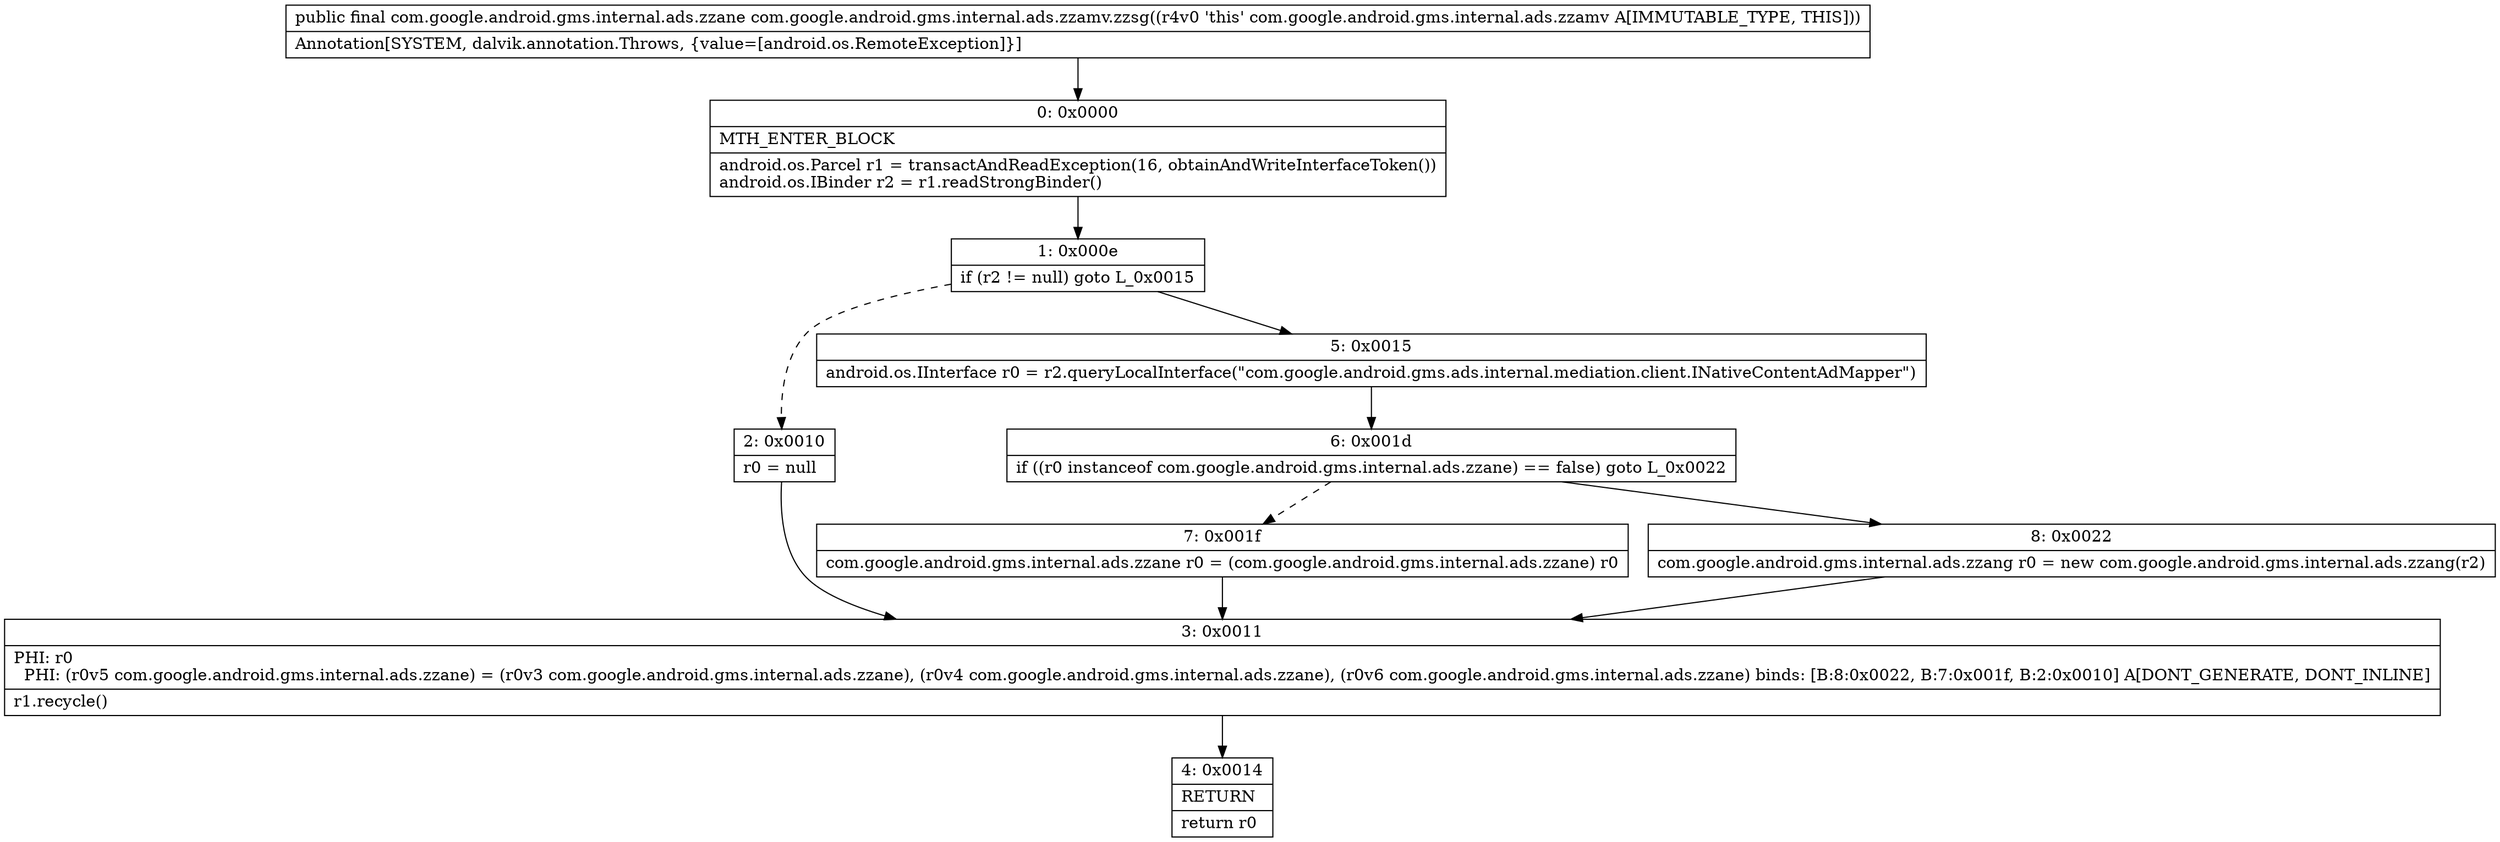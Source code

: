 digraph "CFG forcom.google.android.gms.internal.ads.zzamv.zzsg()Lcom\/google\/android\/gms\/internal\/ads\/zzane;" {
Node_0 [shape=record,label="{0\:\ 0x0000|MTH_ENTER_BLOCK\l|android.os.Parcel r1 = transactAndReadException(16, obtainAndWriteInterfaceToken())\landroid.os.IBinder r2 = r1.readStrongBinder()\l}"];
Node_1 [shape=record,label="{1\:\ 0x000e|if (r2 != null) goto L_0x0015\l}"];
Node_2 [shape=record,label="{2\:\ 0x0010|r0 = null\l}"];
Node_3 [shape=record,label="{3\:\ 0x0011|PHI: r0 \l  PHI: (r0v5 com.google.android.gms.internal.ads.zzane) = (r0v3 com.google.android.gms.internal.ads.zzane), (r0v4 com.google.android.gms.internal.ads.zzane), (r0v6 com.google.android.gms.internal.ads.zzane) binds: [B:8:0x0022, B:7:0x001f, B:2:0x0010] A[DONT_GENERATE, DONT_INLINE]\l|r1.recycle()\l}"];
Node_4 [shape=record,label="{4\:\ 0x0014|RETURN\l|return r0\l}"];
Node_5 [shape=record,label="{5\:\ 0x0015|android.os.IInterface r0 = r2.queryLocalInterface(\"com.google.android.gms.ads.internal.mediation.client.INativeContentAdMapper\")\l}"];
Node_6 [shape=record,label="{6\:\ 0x001d|if ((r0 instanceof com.google.android.gms.internal.ads.zzane) == false) goto L_0x0022\l}"];
Node_7 [shape=record,label="{7\:\ 0x001f|com.google.android.gms.internal.ads.zzane r0 = (com.google.android.gms.internal.ads.zzane) r0\l}"];
Node_8 [shape=record,label="{8\:\ 0x0022|com.google.android.gms.internal.ads.zzang r0 = new com.google.android.gms.internal.ads.zzang(r2)\l}"];
MethodNode[shape=record,label="{public final com.google.android.gms.internal.ads.zzane com.google.android.gms.internal.ads.zzamv.zzsg((r4v0 'this' com.google.android.gms.internal.ads.zzamv A[IMMUTABLE_TYPE, THIS]))  | Annotation[SYSTEM, dalvik.annotation.Throws, \{value=[android.os.RemoteException]\}]\l}"];
MethodNode -> Node_0;
Node_0 -> Node_1;
Node_1 -> Node_2[style=dashed];
Node_1 -> Node_5;
Node_2 -> Node_3;
Node_3 -> Node_4;
Node_5 -> Node_6;
Node_6 -> Node_7[style=dashed];
Node_6 -> Node_8;
Node_7 -> Node_3;
Node_8 -> Node_3;
}

